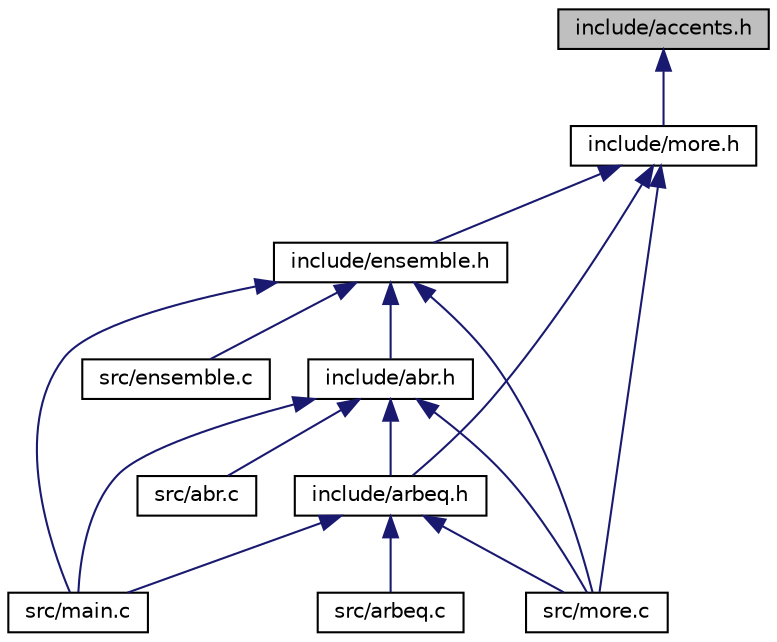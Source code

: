 digraph "include/accents.h"
{
  edge [fontname="Helvetica",fontsize="10",labelfontname="Helvetica",labelfontsize="10"];
  node [fontname="Helvetica",fontsize="10",shape=record];
  Node1 [label="include/accents.h",height=0.2,width=0.4,color="black", fillcolor="grey75", style="filled", fontcolor="black"];
  Node1 -> Node2 [dir="back",color="midnightblue",fontsize="10",style="solid"];
  Node2 [label="include/more.h",height=0.2,width=0.4,color="black", fillcolor="white", style="filled",URL="$more_8h.html"];
  Node2 -> Node3 [dir="back",color="midnightblue",fontsize="10",style="solid"];
  Node3 [label="src/more.c",height=0.2,width=0.4,color="black", fillcolor="white", style="filled",URL="$more_8c.html"];
  Node2 -> Node4 [dir="back",color="midnightblue",fontsize="10",style="solid"];
  Node4 [label="include/ensemble.h",height=0.2,width=0.4,color="black", fillcolor="white", style="filled",URL="$ensemble_8h.html"];
  Node4 -> Node5 [dir="back",color="midnightblue",fontsize="10",style="solid"];
  Node5 [label="src/ensemble.c",height=0.2,width=0.4,color="black", fillcolor="white", style="filled",URL="$ensemble_8c.html"];
  Node4 -> Node6 [dir="back",color="midnightblue",fontsize="10",style="solid"];
  Node6 [label="src/main.c",height=0.2,width=0.4,color="black", fillcolor="white", style="filled",URL="$main_8c.html"];
  Node4 -> Node3 [dir="back",color="midnightblue",fontsize="10",style="solid"];
  Node4 -> Node7 [dir="back",color="midnightblue",fontsize="10",style="solid"];
  Node7 [label="include/abr.h",height=0.2,width=0.4,color="black", fillcolor="white", style="filled",URL="$abr_8h.html"];
  Node7 -> Node8 [dir="back",color="midnightblue",fontsize="10",style="solid"];
  Node8 [label="src/abr.c",height=0.2,width=0.4,color="black", fillcolor="white", style="filled",URL="$abr_8c.html"];
  Node7 -> Node6 [dir="back",color="midnightblue",fontsize="10",style="solid"];
  Node7 -> Node3 [dir="back",color="midnightblue",fontsize="10",style="solid"];
  Node7 -> Node9 [dir="back",color="midnightblue",fontsize="10",style="solid"];
  Node9 [label="include/arbeq.h",height=0.2,width=0.4,color="black", fillcolor="white", style="filled",URL="$arbeq_8h.html"];
  Node9 -> Node10 [dir="back",color="midnightblue",fontsize="10",style="solid"];
  Node10 [label="src/arbeq.c",height=0.2,width=0.4,color="black", fillcolor="white", style="filled",URL="$arbeq_8c.html"];
  Node9 -> Node6 [dir="back",color="midnightblue",fontsize="10",style="solid"];
  Node9 -> Node3 [dir="back",color="midnightblue",fontsize="10",style="solid"];
  Node2 -> Node9 [dir="back",color="midnightblue",fontsize="10",style="solid"];
}
